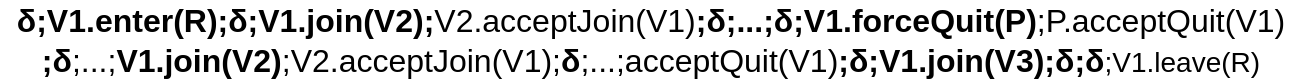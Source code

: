 <mxfile version="13.10.4" type="github">
  <diagram id="eevqqW3QFM5ZMHWBqgR6" name="Page-1">
    <mxGraphModel dx="1422" dy="831" grid="1" gridSize="10" guides="1" tooltips="1" connect="1" arrows="1" fold="1" page="1" pageScale="1" pageWidth="827" pageHeight="1169" math="0" shadow="0">
      <root>
        <mxCell id="0" />
        <mxCell id="1" parent="0" />
        <mxCell id="dcNJ7K8i5J5AxgTR9yFN-1" value="&lt;font style=&quot;font-size: 16px&quot;&gt;&lt;b&gt;δ;V1.enter(R);δ;V1.join(V2);&lt;/b&gt;V2.acceptJoin(V1)&lt;b&gt;;δ;...;δ;V1.forceQuit(P)&lt;/b&gt;;P.acceptQuit(V1)&lt;b&gt;&lt;br&gt;;δ&lt;/b&gt;;...;&lt;b&gt;V1.join(V2)&lt;/b&gt;;V2.acceptJoin(V1);&lt;b&gt;δ&lt;/b&gt;;...;acceptQuit(V1)&lt;b&gt;;δ;V1.join(V3);δ;δ&lt;/b&gt;&lt;/font&gt;;V1.leave(R)" style="text;html=1;align=center;verticalAlign=middle;resizable=0;points=[];autosize=1;fontSize=14;" vertex="1" parent="1">
          <mxGeometry x="25" y="10" width="650" height="40" as="geometry" />
        </mxCell>
      </root>
    </mxGraphModel>
  </diagram>
</mxfile>
